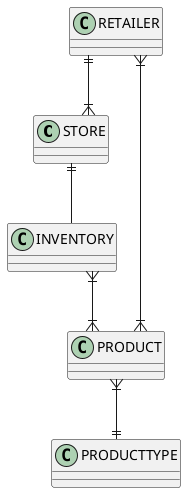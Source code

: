 @startuml
skinparam linetype ortho
STORE ||--O{ INVENTORY
INVENTORY }|--|{ PRODUCT
PRODUCT }|--|| PRODUCTTYPE
RETAILER ||--|{ STORE
RETAILER }|--|{ PRODUCT
@enduml